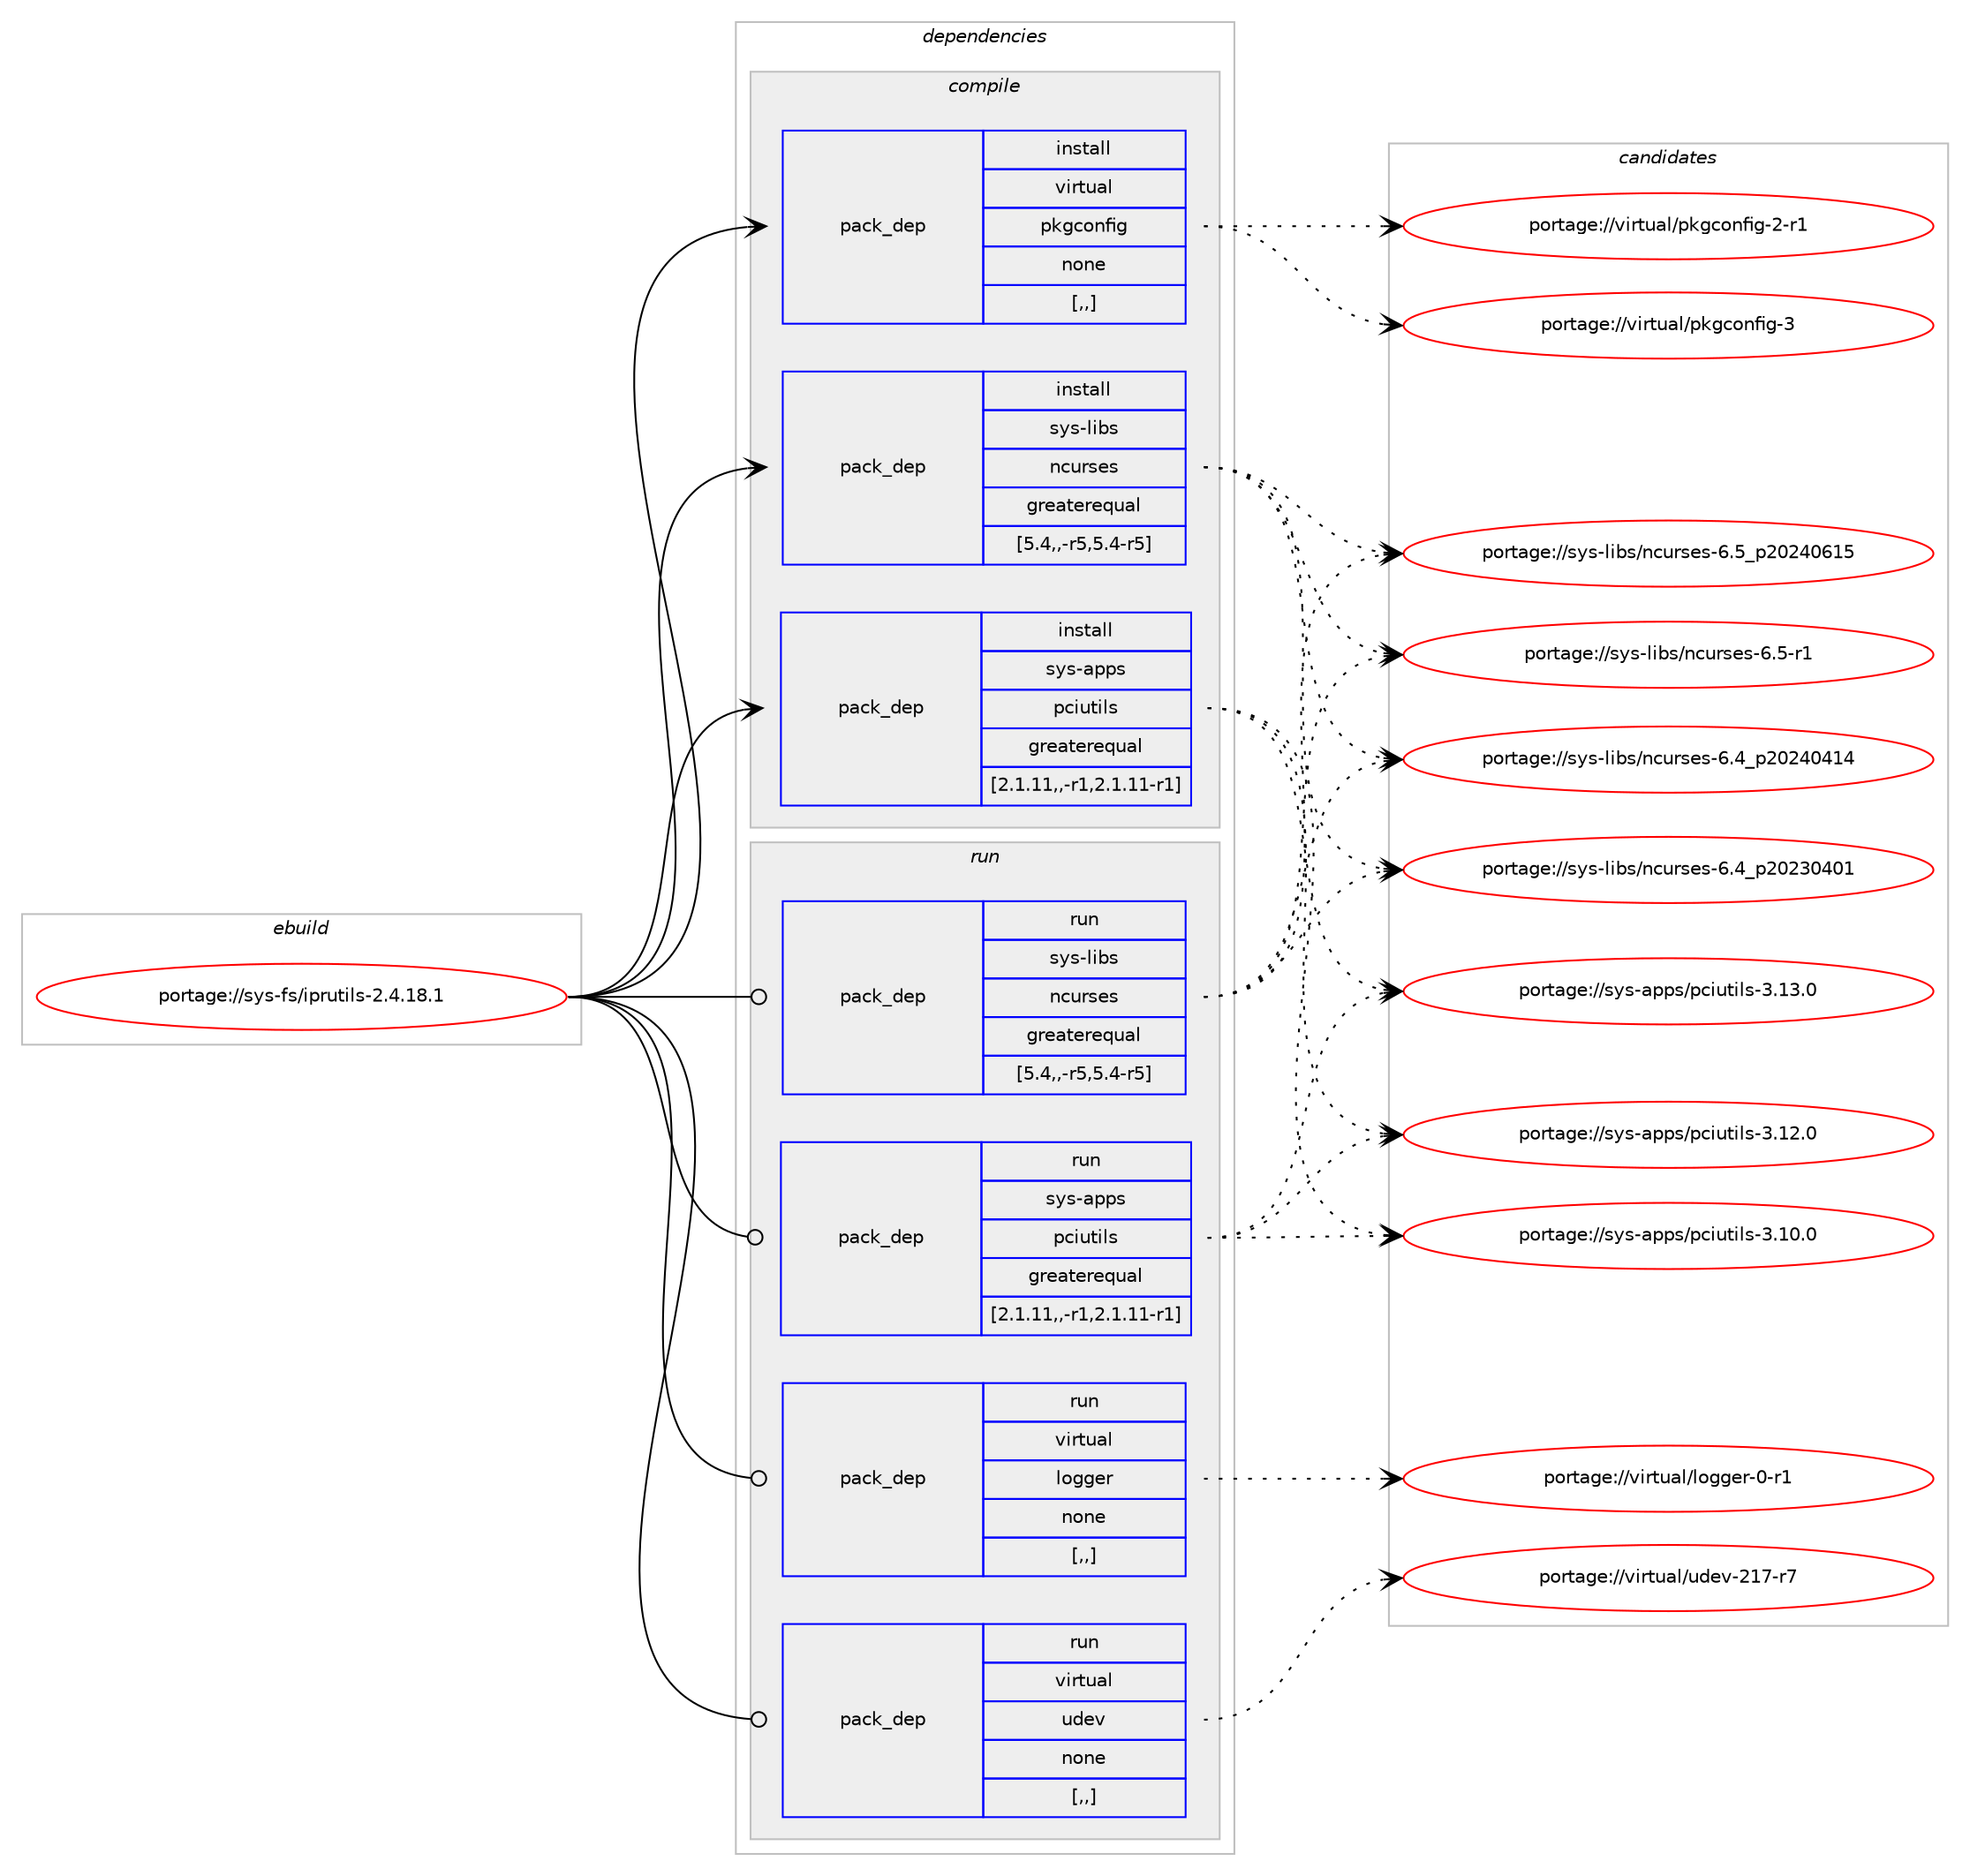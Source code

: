 digraph prolog {

# *************
# Graph options
# *************

newrank=true;
concentrate=true;
compound=true;
graph [rankdir=LR,fontname=Helvetica,fontsize=10,ranksep=1.5];#, ranksep=2.5, nodesep=0.2];
edge  [arrowhead=vee];
node  [fontname=Helvetica,fontsize=10];

# **********
# The ebuild
# **********

subgraph cluster_leftcol {
color=gray;
label=<<i>ebuild</i>>;
id [label="portage://sys-fs/iprutils-2.4.18.1", color=red, width=4, href="../sys-fs/iprutils-2.4.18.1.svg"];
}

# ****************
# The dependencies
# ****************

subgraph cluster_midcol {
color=gray;
label=<<i>dependencies</i>>;
subgraph cluster_compile {
fillcolor="#eeeeee";
style=filled;
label=<<i>compile</i>>;
subgraph pack315635 {
dependency434241 [label=<<TABLE BORDER="0" CELLBORDER="1" CELLSPACING="0" CELLPADDING="4" WIDTH="220"><TR><TD ROWSPAN="6" CELLPADDING="30">pack_dep</TD></TR><TR><TD WIDTH="110">install</TD></TR><TR><TD>sys-apps</TD></TR><TR><TD>pciutils</TD></TR><TR><TD>greaterequal</TD></TR><TR><TD>[2.1.11,,-r1,2.1.11-r1]</TD></TR></TABLE>>, shape=none, color=blue];
}
id:e -> dependency434241:w [weight=20,style="solid",arrowhead="vee"];
subgraph pack315636 {
dependency434242 [label=<<TABLE BORDER="0" CELLBORDER="1" CELLSPACING="0" CELLPADDING="4" WIDTH="220"><TR><TD ROWSPAN="6" CELLPADDING="30">pack_dep</TD></TR><TR><TD WIDTH="110">install</TD></TR><TR><TD>sys-libs</TD></TR><TR><TD>ncurses</TD></TR><TR><TD>greaterequal</TD></TR><TR><TD>[5.4,,-r5,5.4-r5]</TD></TR></TABLE>>, shape=none, color=blue];
}
id:e -> dependency434242:w [weight=20,style="solid",arrowhead="vee"];
subgraph pack315637 {
dependency434243 [label=<<TABLE BORDER="0" CELLBORDER="1" CELLSPACING="0" CELLPADDING="4" WIDTH="220"><TR><TD ROWSPAN="6" CELLPADDING="30">pack_dep</TD></TR><TR><TD WIDTH="110">install</TD></TR><TR><TD>virtual</TD></TR><TR><TD>pkgconfig</TD></TR><TR><TD>none</TD></TR><TR><TD>[,,]</TD></TR></TABLE>>, shape=none, color=blue];
}
id:e -> dependency434243:w [weight=20,style="solid",arrowhead="vee"];
}
subgraph cluster_compileandrun {
fillcolor="#eeeeee";
style=filled;
label=<<i>compile and run</i>>;
}
subgraph cluster_run {
fillcolor="#eeeeee";
style=filled;
label=<<i>run</i>>;
subgraph pack315638 {
dependency434244 [label=<<TABLE BORDER="0" CELLBORDER="1" CELLSPACING="0" CELLPADDING="4" WIDTH="220"><TR><TD ROWSPAN="6" CELLPADDING="30">pack_dep</TD></TR><TR><TD WIDTH="110">run</TD></TR><TR><TD>sys-apps</TD></TR><TR><TD>pciutils</TD></TR><TR><TD>greaterequal</TD></TR><TR><TD>[2.1.11,,-r1,2.1.11-r1]</TD></TR></TABLE>>, shape=none, color=blue];
}
id:e -> dependency434244:w [weight=20,style="solid",arrowhead="odot"];
subgraph pack315639 {
dependency434245 [label=<<TABLE BORDER="0" CELLBORDER="1" CELLSPACING="0" CELLPADDING="4" WIDTH="220"><TR><TD ROWSPAN="6" CELLPADDING="30">pack_dep</TD></TR><TR><TD WIDTH="110">run</TD></TR><TR><TD>sys-libs</TD></TR><TR><TD>ncurses</TD></TR><TR><TD>greaterequal</TD></TR><TR><TD>[5.4,,-r5,5.4-r5]</TD></TR></TABLE>>, shape=none, color=blue];
}
id:e -> dependency434245:w [weight=20,style="solid",arrowhead="odot"];
subgraph pack315640 {
dependency434246 [label=<<TABLE BORDER="0" CELLBORDER="1" CELLSPACING="0" CELLPADDING="4" WIDTH="220"><TR><TD ROWSPAN="6" CELLPADDING="30">pack_dep</TD></TR><TR><TD WIDTH="110">run</TD></TR><TR><TD>virtual</TD></TR><TR><TD>logger</TD></TR><TR><TD>none</TD></TR><TR><TD>[,,]</TD></TR></TABLE>>, shape=none, color=blue];
}
id:e -> dependency434246:w [weight=20,style="solid",arrowhead="odot"];
subgraph pack315641 {
dependency434247 [label=<<TABLE BORDER="0" CELLBORDER="1" CELLSPACING="0" CELLPADDING="4" WIDTH="220"><TR><TD ROWSPAN="6" CELLPADDING="30">pack_dep</TD></TR><TR><TD WIDTH="110">run</TD></TR><TR><TD>virtual</TD></TR><TR><TD>udev</TD></TR><TR><TD>none</TD></TR><TR><TD>[,,]</TD></TR></TABLE>>, shape=none, color=blue];
}
id:e -> dependency434247:w [weight=20,style="solid",arrowhead="odot"];
}
}

# **************
# The candidates
# **************

subgraph cluster_choices {
rank=same;
color=gray;
label=<<i>candidates</i>>;

subgraph choice315635 {
color=black;
nodesep=1;
choice1151211154597112112115471129910511711610510811545514649514648 [label="portage://sys-apps/pciutils-3.13.0", color=red, width=4,href="../sys-apps/pciutils-3.13.0.svg"];
choice1151211154597112112115471129910511711610510811545514649504648 [label="portage://sys-apps/pciutils-3.12.0", color=red, width=4,href="../sys-apps/pciutils-3.12.0.svg"];
choice1151211154597112112115471129910511711610510811545514649484648 [label="portage://sys-apps/pciutils-3.10.0", color=red, width=4,href="../sys-apps/pciutils-3.10.0.svg"];
dependency434241:e -> choice1151211154597112112115471129910511711610510811545514649514648:w [style=dotted,weight="100"];
dependency434241:e -> choice1151211154597112112115471129910511711610510811545514649504648:w [style=dotted,weight="100"];
dependency434241:e -> choice1151211154597112112115471129910511711610510811545514649484648:w [style=dotted,weight="100"];
}
subgraph choice315636 {
color=black;
nodesep=1;
choice1151211154510810598115471109911711411510111545544653951125048505248544953 [label="portage://sys-libs/ncurses-6.5_p20240615", color=red, width=4,href="../sys-libs/ncurses-6.5_p20240615.svg"];
choice11512111545108105981154711099117114115101115455446534511449 [label="portage://sys-libs/ncurses-6.5-r1", color=red, width=4,href="../sys-libs/ncurses-6.5-r1.svg"];
choice1151211154510810598115471109911711411510111545544652951125048505248524952 [label="portage://sys-libs/ncurses-6.4_p20240414", color=red, width=4,href="../sys-libs/ncurses-6.4_p20240414.svg"];
choice1151211154510810598115471109911711411510111545544652951125048505148524849 [label="portage://sys-libs/ncurses-6.4_p20230401", color=red, width=4,href="../sys-libs/ncurses-6.4_p20230401.svg"];
dependency434242:e -> choice1151211154510810598115471109911711411510111545544653951125048505248544953:w [style=dotted,weight="100"];
dependency434242:e -> choice11512111545108105981154711099117114115101115455446534511449:w [style=dotted,weight="100"];
dependency434242:e -> choice1151211154510810598115471109911711411510111545544652951125048505248524952:w [style=dotted,weight="100"];
dependency434242:e -> choice1151211154510810598115471109911711411510111545544652951125048505148524849:w [style=dotted,weight="100"];
}
subgraph choice315637 {
color=black;
nodesep=1;
choice1181051141161179710847112107103991111101021051034551 [label="portage://virtual/pkgconfig-3", color=red, width=4,href="../virtual/pkgconfig-3.svg"];
choice11810511411611797108471121071039911111010210510345504511449 [label="portage://virtual/pkgconfig-2-r1", color=red, width=4,href="../virtual/pkgconfig-2-r1.svg"];
dependency434243:e -> choice1181051141161179710847112107103991111101021051034551:w [style=dotted,weight="100"];
dependency434243:e -> choice11810511411611797108471121071039911111010210510345504511449:w [style=dotted,weight="100"];
}
subgraph choice315638 {
color=black;
nodesep=1;
choice1151211154597112112115471129910511711610510811545514649514648 [label="portage://sys-apps/pciutils-3.13.0", color=red, width=4,href="../sys-apps/pciutils-3.13.0.svg"];
choice1151211154597112112115471129910511711610510811545514649504648 [label="portage://sys-apps/pciutils-3.12.0", color=red, width=4,href="../sys-apps/pciutils-3.12.0.svg"];
choice1151211154597112112115471129910511711610510811545514649484648 [label="portage://sys-apps/pciutils-3.10.0", color=red, width=4,href="../sys-apps/pciutils-3.10.0.svg"];
dependency434244:e -> choice1151211154597112112115471129910511711610510811545514649514648:w [style=dotted,weight="100"];
dependency434244:e -> choice1151211154597112112115471129910511711610510811545514649504648:w [style=dotted,weight="100"];
dependency434244:e -> choice1151211154597112112115471129910511711610510811545514649484648:w [style=dotted,weight="100"];
}
subgraph choice315639 {
color=black;
nodesep=1;
choice1151211154510810598115471109911711411510111545544653951125048505248544953 [label="portage://sys-libs/ncurses-6.5_p20240615", color=red, width=4,href="../sys-libs/ncurses-6.5_p20240615.svg"];
choice11512111545108105981154711099117114115101115455446534511449 [label="portage://sys-libs/ncurses-6.5-r1", color=red, width=4,href="../sys-libs/ncurses-6.5-r1.svg"];
choice1151211154510810598115471109911711411510111545544652951125048505248524952 [label="portage://sys-libs/ncurses-6.4_p20240414", color=red, width=4,href="../sys-libs/ncurses-6.4_p20240414.svg"];
choice1151211154510810598115471109911711411510111545544652951125048505148524849 [label="portage://sys-libs/ncurses-6.4_p20230401", color=red, width=4,href="../sys-libs/ncurses-6.4_p20230401.svg"];
dependency434245:e -> choice1151211154510810598115471109911711411510111545544653951125048505248544953:w [style=dotted,weight="100"];
dependency434245:e -> choice11512111545108105981154711099117114115101115455446534511449:w [style=dotted,weight="100"];
dependency434245:e -> choice1151211154510810598115471109911711411510111545544652951125048505248524952:w [style=dotted,weight="100"];
dependency434245:e -> choice1151211154510810598115471109911711411510111545544652951125048505148524849:w [style=dotted,weight="100"];
}
subgraph choice315640 {
color=black;
nodesep=1;
choice118105114116117971084710811110310310111445484511449 [label="portage://virtual/logger-0-r1", color=red, width=4,href="../virtual/logger-0-r1.svg"];
dependency434246:e -> choice118105114116117971084710811110310310111445484511449:w [style=dotted,weight="100"];
}
subgraph choice315641 {
color=black;
nodesep=1;
choice1181051141161179710847117100101118455049554511455 [label="portage://virtual/udev-217-r7", color=red, width=4,href="../virtual/udev-217-r7.svg"];
dependency434247:e -> choice1181051141161179710847117100101118455049554511455:w [style=dotted,weight="100"];
}
}

}
